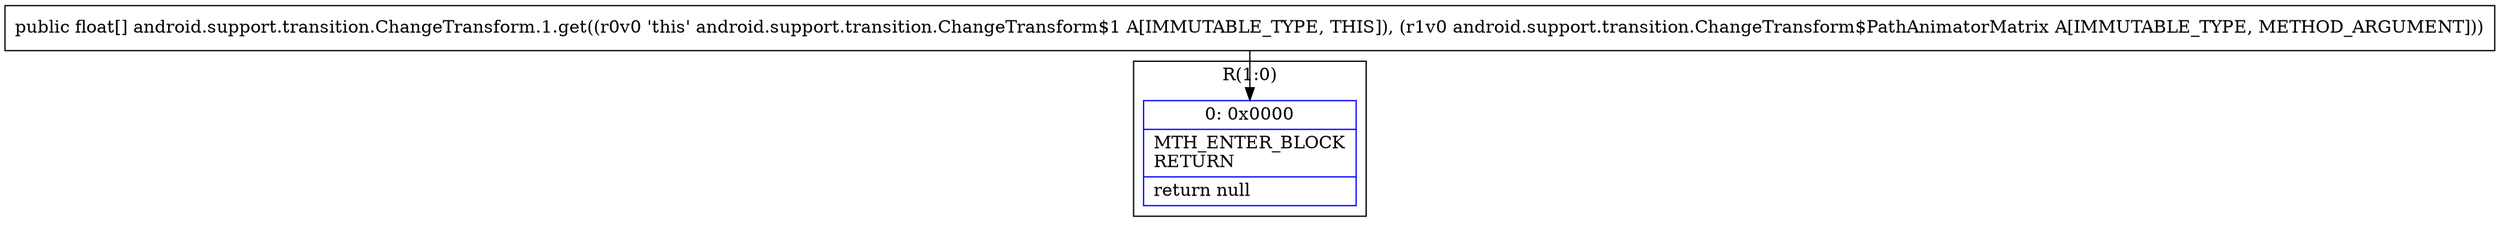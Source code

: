 digraph "CFG forandroid.support.transition.ChangeTransform.1.get(Landroid\/support\/transition\/ChangeTransform$PathAnimatorMatrix;)[F" {
subgraph cluster_Region_55429494 {
label = "R(1:0)";
node [shape=record,color=blue];
Node_0 [shape=record,label="{0\:\ 0x0000|MTH_ENTER_BLOCK\lRETURN\l|return null\l}"];
}
MethodNode[shape=record,label="{public float[] android.support.transition.ChangeTransform.1.get((r0v0 'this' android.support.transition.ChangeTransform$1 A[IMMUTABLE_TYPE, THIS]), (r1v0 android.support.transition.ChangeTransform$PathAnimatorMatrix A[IMMUTABLE_TYPE, METHOD_ARGUMENT])) }"];
MethodNode -> Node_0;
}

